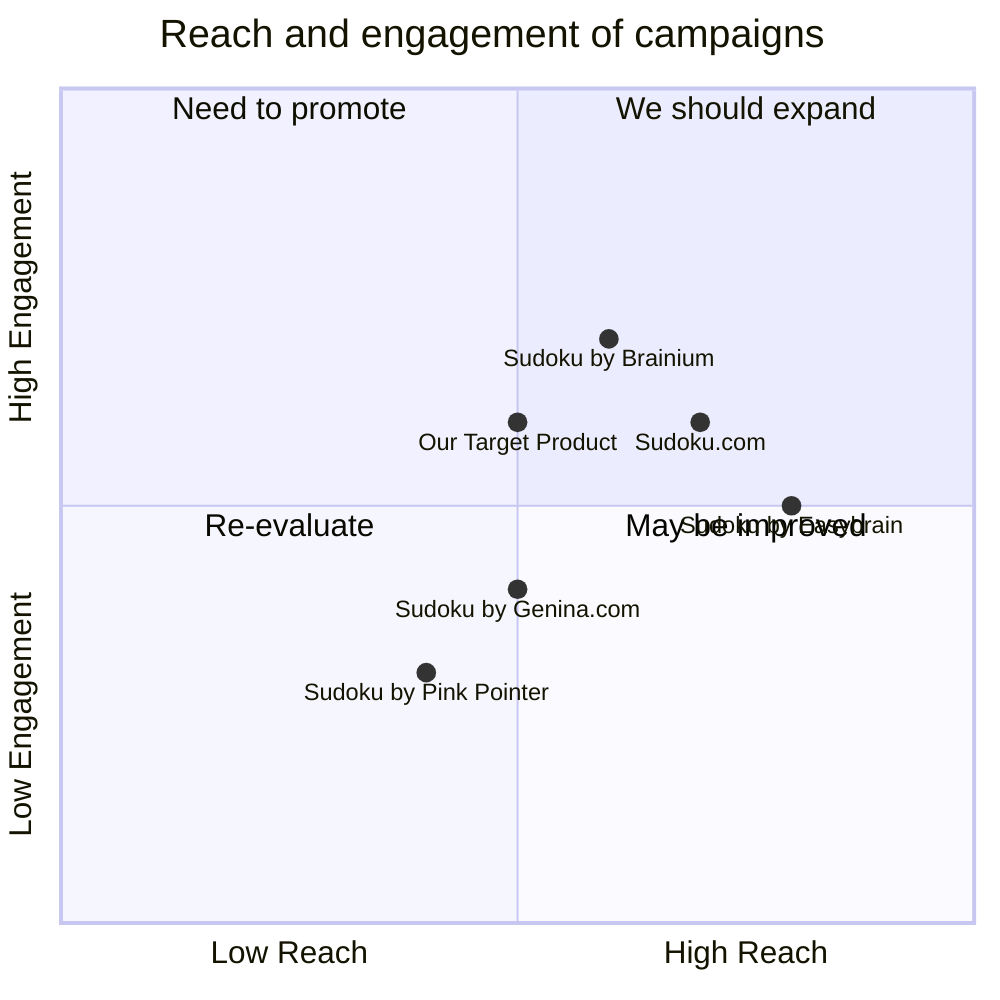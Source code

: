 quadrantChart
    title Reach and engagement of campaigns
    x-axis Low Reach --> High Reach
    y-axis Low Engagement --> High Engagement
    quadrant-1 We should expand
    quadrant-2 Need to promote
    quadrant-3 Re-evaluate
    quadrant-4 May be improved
    "Sudoku.com": [0.7, 0.6]
    "Sudoku by Brainium": [0.6, 0.7]
    "Sudoku by Easybrain": [0.8, 0.5]
    "Sudoku by Genina.com": [0.5, 0.4]
    "Sudoku by Pink Pointer": [0.4, 0.3]
    "Our Target Product": [0.5, 0.6]